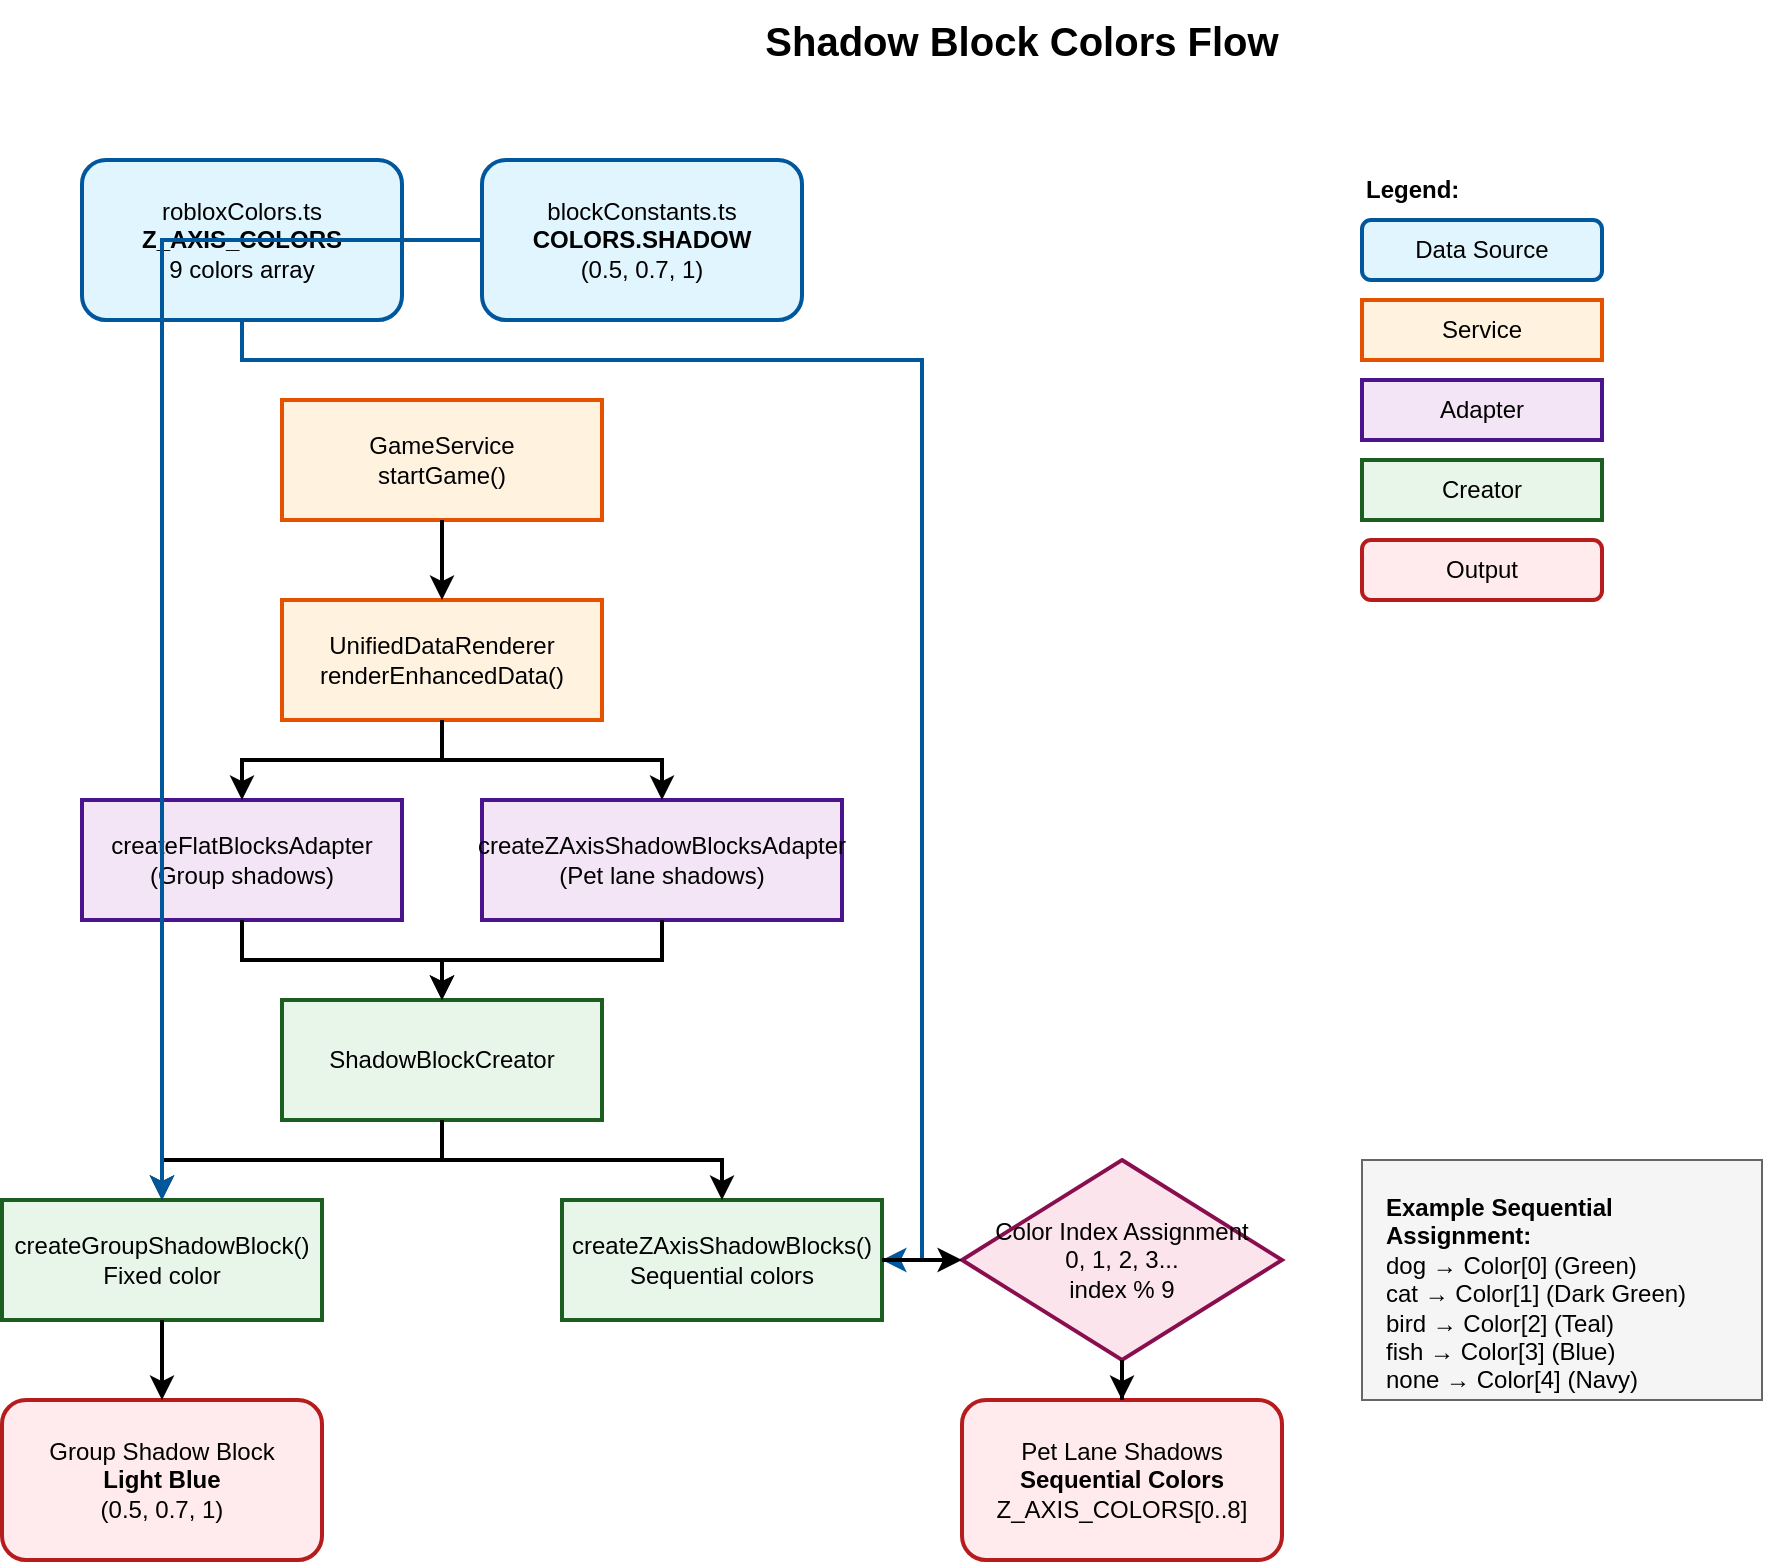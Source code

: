 <?xml version="1.0" encoding="UTF-8"?>
<mxfile version="24.0.0" type="device">
  <diagram name="Shadow Colors Flow" id="shadow-colors-flow">
    <mxGraphModel dx="1354" dy="834" grid="1" gridSize="10" guides="1" tooltips="1" connect="1" arrows="1" fold="1" page="1" pageScale="1" pageWidth="1100" pageHeight="850" math="0" shadow="0">
      <root>
        <mxCell id="0" />
        <mxCell id="1" parent="0" />
        
        <!-- Title -->
        <mxCell id="title" value="Shadow Block Colors Flow" style="text;html=1;strokeColor=none;fillColor=none;align=center;verticalAlign=middle;whiteSpace=wrap;rounded=0;fontSize=20;fontStyle=1" vertex="1" parent="1">
          <mxGeometry x="400" y="20" width="300" height="40" as="geometry" />
        </mxCell>
        
        <!-- Data Sources -->
        <mxCell id="robloxColors" value="robloxColors.ts&lt;br&gt;&lt;b&gt;Z_AXIS_COLORS&lt;/b&gt;&lt;br&gt;9 colors array" style="rounded=1;whiteSpace=wrap;html=1;fillColor=#e1f5fe;strokeColor=#01579b;strokeWidth=2;" vertex="1" parent="1">
          <mxGeometry x="80" y="100" width="160" height="80" as="geometry" />
        </mxCell>
        
        <mxCell id="blockConstants" value="blockConstants.ts&lt;br&gt;&lt;b&gt;COLORS.SHADOW&lt;/b&gt;&lt;br&gt;(0.5, 0.7, 1)" style="rounded=1;whiteSpace=wrap;html=1;fillColor=#e1f5fe;strokeColor=#01579b;strokeWidth=2;" vertex="1" parent="1">
          <mxGeometry x="280" y="100" width="160" height="80" as="geometry" />
        </mxCell>
        
        <!-- Services -->
        <mxCell id="gameService" value="GameService&lt;br&gt;startGame()" style="rounded=0;whiteSpace=wrap;html=1;fillColor=#fff3e0;strokeColor=#e65100;strokeWidth=2;" vertex="1" parent="1">
          <mxGeometry x="180" y="220" width="160" height="60" as="geometry" />
        </mxCell>
        
        <mxCell id="unifiedRenderer" value="UnifiedDataRenderer&lt;br&gt;renderEnhancedData()" style="rounded=0;whiteSpace=wrap;html=1;fillColor=#fff3e0;strokeColor=#e65100;strokeWidth=2;" vertex="1" parent="1">
          <mxGeometry x="180" y="320" width="160" height="60" as="geometry" />
        </mxCell>
        
        <!-- Adapters -->
        <mxCell id="flatBlockAdapter" value="createFlatBlocksAdapter&lt;br&gt;(Group shadows)" style="rounded=0;whiteSpace=wrap;html=1;fillColor=#f3e5f5;strokeColor=#4a148c;strokeWidth=2;" vertex="1" parent="1">
          <mxGeometry x="80" y="420" width="160" height="60" as="geometry" />
        </mxCell>
        
        <mxCell id="zAxisAdapter" value="createZAxisShadowBlocksAdapter&lt;br&gt;(Pet lane shadows)" style="rounded=0;whiteSpace=wrap;html=1;fillColor=#f3e5f5;strokeColor=#4a148c;strokeWidth=2;" vertex="1" parent="1">
          <mxGeometry x="280" y="420" width="180" height="60" as="geometry" />
        </mxCell>
        
        <!-- Creator -->
        <mxCell id="shadowCreator" value="ShadowBlockCreator" style="rounded=0;whiteSpace=wrap;html=1;fillColor=#e8f5e9;strokeColor=#1b5e20;strokeWidth=2;" vertex="1" parent="1">
          <mxGeometry x="180" y="520" width="160" height="60" as="geometry" />
        </mxCell>
        
        <!-- Methods -->
        <mxCell id="groupMethod" value="createGroupShadowBlock()&lt;br&gt;Fixed color" style="rounded=0;whiteSpace=wrap;html=1;fillColor=#e8f5e9;strokeColor=#1b5e20;strokeWidth=2;" vertex="1" parent="1">
          <mxGeometry x="40" y="620" width="160" height="60" as="geometry" />
        </mxCell>
        
        <mxCell id="zAxisMethod" value="createZAxisShadowBlocks()&lt;br&gt;Sequential colors" style="rounded=0;whiteSpace=wrap;html=1;fillColor=#e8f5e9;strokeColor=#1b5e20;strokeWidth=2;" vertex="1" parent="1">
          <mxGeometry x="320" y="620" width="160" height="60" as="geometry" />
        </mxCell>
        
        <!-- Color Assignment -->
        <mxCell id="colorAssignment" value="Color Index Assignment&lt;br&gt;0, 1, 2, 3...&lt;br&gt;index % 9" style="rhombus;whiteSpace=wrap;html=1;fillColor=#fce4ec;strokeColor=#880e4f;strokeWidth=2;" vertex="1" parent="1">
          <mxGeometry x="520" y="600" width="160" height="100" as="geometry" />
        </mxCell>
        
        <!-- Outputs -->
        <mxCell id="groupShadow" value="Group Shadow Block&lt;br&gt;&lt;b&gt;Light Blue&lt;/b&gt;&lt;br&gt;(0.5, 0.7, 1)" style="rounded=1;whiteSpace=wrap;html=1;fillColor=#ffebee;strokeColor=#b71c1c;strokeWidth=2;" vertex="1" parent="1">
          <mxGeometry x="40" y="720" width="160" height="80" as="geometry" />
        </mxCell>
        
        <mxCell id="petLaneShadows" value="Pet Lane Shadows&lt;br&gt;&lt;b&gt;Sequential Colors&lt;/b&gt;&lt;br&gt;Z_AXIS_COLORS[0..8]" style="rounded=1;whiteSpace=wrap;html=1;fillColor=#ffebee;strokeColor=#b71c1c;strokeWidth=2;" vertex="1" parent="1">
          <mxGeometry x="520" y="720" width="160" height="80" as="geometry" />
        </mxCell>
        
        <!-- Example Box -->
        <mxCell id="exampleBox" value="&lt;b&gt;Example Sequential Assignment:&lt;/b&gt;&lt;br&gt;dog → Color[0] (Green)&lt;br&gt;cat → Color[1] (Dark Green)&lt;br&gt;bird → Color[2] (Teal)&lt;br&gt;fish → Color[3] (Blue)&lt;br&gt;none → Color[4] (Navy)" style="rounded=0;whiteSpace=wrap;html=1;fillColor=#f5f5f5;strokeColor=#666666;strokeWidth=1;align=left;verticalAlign=top;spacingLeft=10;spacingTop=10;" vertex="1" parent="1">
          <mxGeometry x="720" y="600" width="200" height="120" as="geometry" />
        </mxCell>
        
        <!-- Arrows -->
        <mxCell id="arrow1" style="edgeStyle=orthogonalEdgeStyle;rounded=0;orthogonalLoop=1;jettySize=auto;html=1;strokeWidth=2;" edge="1" parent="1" source="gameService" target="unifiedRenderer">
          <mxGeometry relative="1" as="geometry" />
        </mxCell>
        
        <mxCell id="arrow2" style="edgeStyle=orthogonalEdgeStyle;rounded=0;orthogonalLoop=1;jettySize=auto;html=1;strokeWidth=2;" edge="1" parent="1" source="unifiedRenderer" target="flatBlockAdapter">
          <mxGeometry relative="1" as="geometry" />
        </mxCell>
        
        <mxCell id="arrow3" style="edgeStyle=orthogonalEdgeStyle;rounded=0;orthogonalLoop=1;jettySize=auto;html=1;strokeWidth=2;" edge="1" parent="1" source="unifiedRenderer" target="zAxisAdapter">
          <mxGeometry relative="1" as="geometry" />
        </mxCell>
        
        <mxCell id="arrow4" style="edgeStyle=orthogonalEdgeStyle;rounded=0;orthogonalLoop=1;jettySize=auto;html=1;strokeWidth=2;" edge="1" parent="1" source="flatBlockAdapter" target="shadowCreator">
          <mxGeometry relative="1" as="geometry" />
        </mxCell>
        
        <mxCell id="arrow5" style="edgeStyle=orthogonalEdgeStyle;rounded=0;orthogonalLoop=1;jettySize=auto;html=1;strokeWidth=2;" edge="1" parent="1" source="zAxisAdapter" target="shadowCreator">
          <mxGeometry relative="1" as="geometry" />
        </mxCell>
        
        <mxCell id="arrow6" style="edgeStyle=orthogonalEdgeStyle;rounded=0;orthogonalLoop=1;jettySize=auto;html=1;strokeWidth=2;" edge="1" parent="1" source="shadowCreator" target="groupMethod">
          <mxGeometry relative="1" as="geometry" />
        </mxCell>
        
        <mxCell id="arrow7" style="edgeStyle=orthogonalEdgeStyle;rounded=0;orthogonalLoop=1;jettySize=auto;html=1;strokeWidth=2;" edge="1" parent="1" source="shadowCreator" target="zAxisMethod">
          <mxGeometry relative="1" as="geometry" />
        </mxCell>
        
        <mxCell id="arrow8" style="edgeStyle=orthogonalEdgeStyle;rounded=0;orthogonalLoop=1;jettySize=auto;html=1;strokeWidth=2;strokeColor=#01579b;" edge="1" parent="1" source="blockConstants" target="groupMethod">
          <mxGeometry relative="1" as="geometry" />
        </mxCell>
        
        <mxCell id="arrow9" style="edgeStyle=orthogonalEdgeStyle;rounded=0;orthogonalLoop=1;jettySize=auto;html=1;strokeWidth=2;strokeColor=#01579b;" edge="1" parent="1" source="robloxColors" target="zAxisMethod">
          <mxGeometry relative="1" as="geometry">
            <Array as="points">
              <mxPoint x="160" y="200" />
              <mxPoint x="500" y="200" />
              <mxPoint x="500" y="650" />
            </Array>
          </mxGeometry>
        </mxCell>
        
        <mxCell id="arrow10" style="edgeStyle=orthogonalEdgeStyle;rounded=0;orthogonalLoop=1;jettySize=auto;html=1;strokeWidth=2;" edge="1" parent="1" source="groupMethod" target="groupShadow">
          <mxGeometry relative="1" as="geometry" />
        </mxCell>
        
        <mxCell id="arrow11" style="edgeStyle=orthogonalEdgeStyle;rounded=0;orthogonalLoop=1;jettySize=auto;html=1;strokeWidth=2;" edge="1" parent="1" source="zAxisMethod" target="colorAssignment">
          <mxGeometry relative="1" as="geometry" />
        </mxCell>
        
        <mxCell id="arrow12" style="edgeStyle=orthogonalEdgeStyle;rounded=0;orthogonalLoop=1;jettySize=auto;html=1;strokeWidth=2;" edge="1" parent="1" source="colorAssignment" target="petLaneShadows">
          <mxGeometry relative="1" as="geometry" />
        </mxCell>
        
        <!-- Legend -->
        <mxCell id="legend" value="&lt;b&gt;Legend:&lt;/b&gt;" style="text;html=1;strokeColor=none;fillColor=none;align=left;verticalAlign=middle;whiteSpace=wrap;rounded=0;" vertex="1" parent="1">
          <mxGeometry x="720" y="100" width="80" height="30" as="geometry" />
        </mxCell>
        
        <mxCell id="legendData" value="Data Source" style="rounded=1;whiteSpace=wrap;html=1;fillColor=#e1f5fe;strokeColor=#01579b;strokeWidth=2;" vertex="1" parent="1">
          <mxGeometry x="720" y="130" width="120" height="30" as="geometry" />
        </mxCell>
        
        <mxCell id="legendService" value="Service" style="rounded=0;whiteSpace=wrap;html=1;fillColor=#fff3e0;strokeColor=#e65100;strokeWidth=2;" vertex="1" parent="1">
          <mxGeometry x="720" y="170" width="120" height="30" as="geometry" />
        </mxCell>
        
        <mxCell id="legendAdapter" value="Adapter" style="rounded=0;whiteSpace=wrap;html=1;fillColor=#f3e5f5;strokeColor=#4a148c;strokeWidth=2;" vertex="1" parent="1">
          <mxGeometry x="720" y="210" width="120" height="30" as="geometry" />
        </mxCell>
        
        <mxCell id="legendCreator" value="Creator" style="rounded=0;whiteSpace=wrap;html=1;fillColor=#e8f5e9;strokeColor=#1b5e20;strokeWidth=2;" vertex="1" parent="1">
          <mxGeometry x="720" y="250" width="120" height="30" as="geometry" />
        </mxCell>
        
        <mxCell id="legendOutput" value="Output" style="rounded=1;whiteSpace=wrap;html=1;fillColor=#ffebee;strokeColor=#b71c1c;strokeWidth=2;" vertex="1" parent="1">
          <mxGeometry x="720" y="290" width="120" height="30" as="geometry" />
        </mxCell>
        
      </root>
    </mxGraphModel>
  </diagram>
</mxfile>